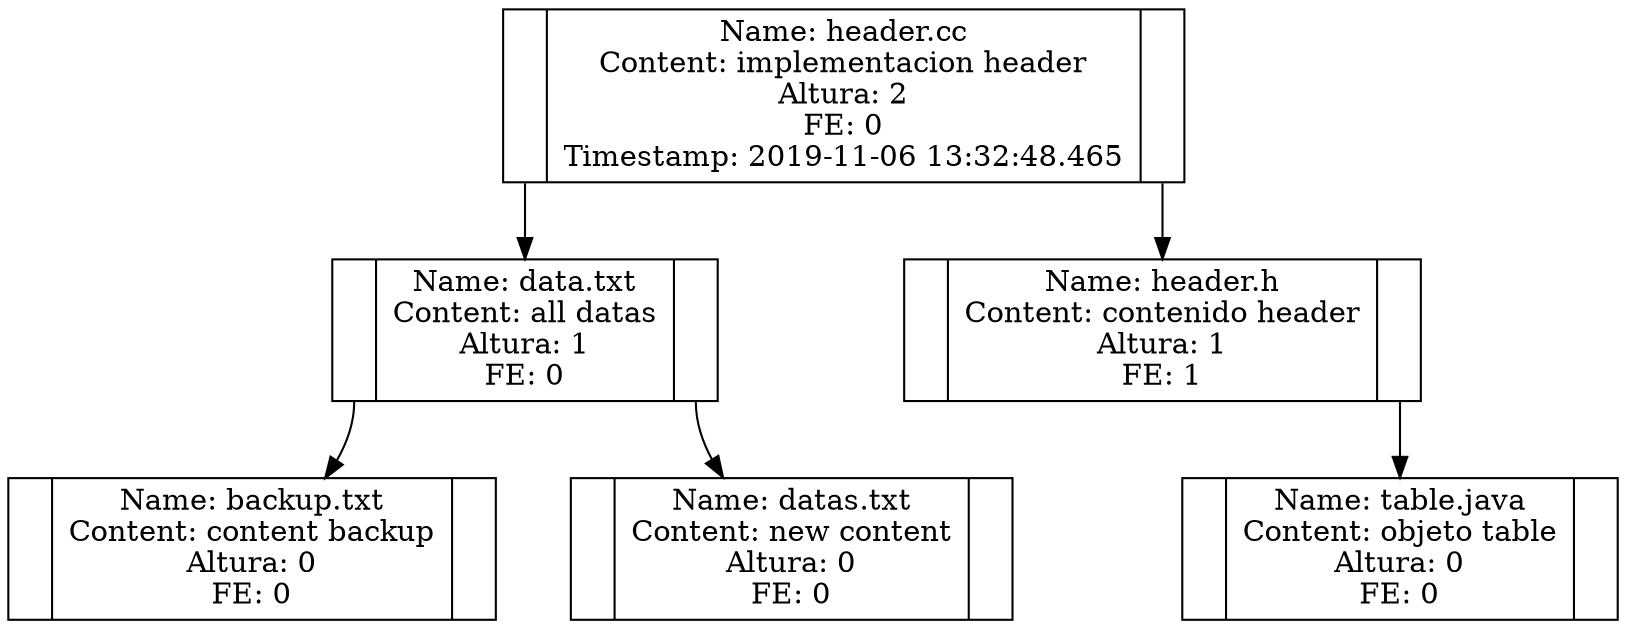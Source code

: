 digraph Mass{
node[shape = record, height = 0.5, width = 1]; 
graph[nodesep = 0.5]; 
header_cc[label= "  <A0> |Name: header.cc\nContent: implementacion header\nAltura: 2\nFE: 0\nTimestamp: 2019-11-06 13:32:48.465 | <A1> "];
data_txt[label= "  <A0> |Name: data.txt\nContent: all datas\nAltura: 1\nFE: 0 | <A1> "];
header_cc:A0 -> data_txt;
header_h[label= "  <A0> |Name: header.h\nContent: contenido header\nAltura: 1\nFE: 1 | <A1> "];
header_cc:A1 -> header_h;
backup_txt[label= "  <A0> |Name: backup.txt\nContent: content backup\nAltura: 0\nFE: 0 | <A1> "];
data_txt:A0 -> backup_txt;
datas_txt[label= "  <A0> |Name: datas.txt\nContent: new content\nAltura: 0\nFE: 0 | <A1> "];
data_txt:A1 -> datas_txt;
table_java[label= "  <A0> |Name: table.java\nContent: objeto table\nAltura: 0\nFE: 0 | <A1> "];
header_h:A1 -> table_java;
}